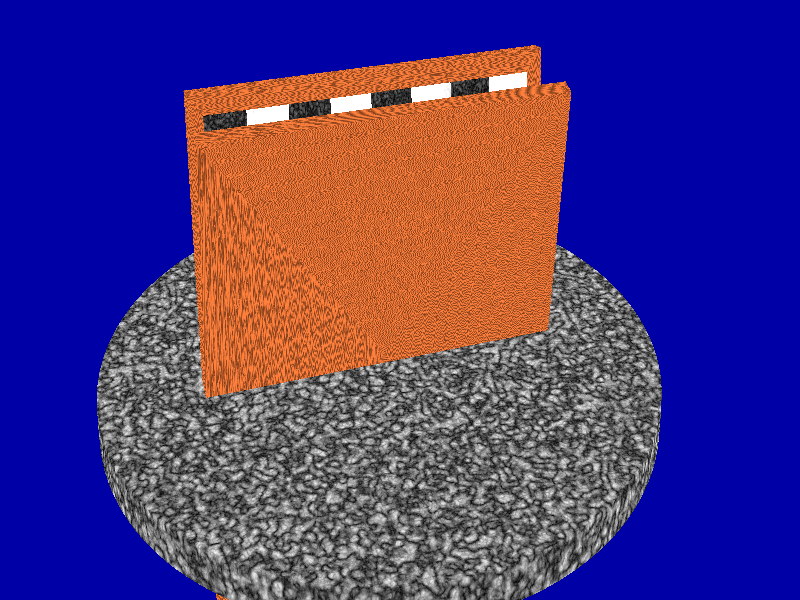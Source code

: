 global_settings { assumed_gamma 2.2 }

#include "shapes.inc"
#include "textures.inc"
#include "metals.inc"
#include "woods.inc"
#include "colors.inc"

#declare JUMP_START  = 0.5;
#declare JUMP_HEIGHT = 7;
#if (clock < JUMP_START)
   #declare CAM_Y = 100.00;
#else
   #declare CAM_Y = 100.00 + JUMP_HEIGHT * 0.5 * (1 - cos(4 * pi * (clock - JUMP_START)));
#end

camera {
    angle 38
    location <200, CAM_Y, -55>
    direction <2, 2, 2>
    up <0, 1, 0>
    right x * 2
    look_at <-3, 3, 5>
    rotate<0, -360 * (clock + 0.000001), 0>
}

light_source {
    <800, 600, -200>
    colour White
}

#declare Ground = plane {
    y, -80
    pigment { blue 0.65 }
    finish {
        ambient 0.25
        diffuse 0.5
    }
}

/* Table */
#declare Table = union {
   intersection {
      plane { +y, -3 }
      plane { -y,  8 }
      sphere { <0, -5.5, 0>, 55 }
   }

   intersection {
      plane { y, -8 }
      object {
         Hyperboloid_Y
         scale <10, 20, 10>
         translate -20 * y
      }
   }

   pigment {
      granite
      scale 6
   }
   finish {
      specular 1
      roughness 0.02
      reflection 0.3
   }
}

#declare FramePiece = intersection {
    plane { +y, -0.15 }
    plane { -y, 3 }
    plane { -z, 35 }
    plane { <-1, 0, 1>, 0 }
    plane { < 1, 0, 1>, 0 }
}

#declare Frame = union {
    union {
        object { FramePiece }
        object {
            FramePiece
            rotate 180*y
        }
        texture {
            T_Wood20
            scale 2
            rotate y*87
            translate x*1
            finish {
                specular 1
                roughness 0.02
                ambient 0.35
            }
        }
    }

    union {
        object {
            FramePiece
            rotate -90*y
        }
        object {
            FramePiece
            rotate  90*y
        }
        texture {
            T_Wood20
            scale 2
            rotate y*2
            finish {
                specular 1
                roughness 0.02
                ambient 0.35
            }
        }
    }
}

// -------------------- dimensions
#declare D = 0.00001;
#declare S = 1;

#declare Board = box {
    <-32, -D, -32> <32, D, 32>
    texture {
       tiles {
           texture {
               pigment {
                   wrinkles
                   turbulence 1.0
                   colour_map {
                       [0.0 0.7 colour White
                              colour White]
                       [0.7 0.9 colour White
                              colour red 0.8 green 0.8 blue 0.8]
                       [0.9 1.0 colour red 0.8 green 0.8 blue 0.8
                              colour red 0.5 green 0.5 blue 0.5]
                   }
                   scale <0.6, 1, 0.6>
                   rotate -30*y
               }
               finish {
                   specular 1
                   roughness 0.02
                   reflection 0.25
               }
           }
           tile2
           texture {
               pigment {
                   granite
                   scale <0.3, 1, 0.3>
                   colour_map {
                       [0 1 colour Black
                       colour red 0.5 green 0.5 blue 0.5]
                   }
               }
               finish {
                   specular 1
                   roughness 0.02
                   reflection 0.25
               }
            }
        }
        scale <8, 1, 8>
    }
}

#declare ChessBoard = union {
	object { Board }
	object { Frame }
}

#declare Fold_Angle = 80 - 90 * clock;

//---------------------------------
object { Ground }
object { Table }
object {
	ChessBoard
    translate<-S,0,0>
	rotate<0,0,Fold_Angle>
} //------------------
object {
	ChessBoard
    rotate<0,0,-Fold_Angle>
} //------------------

